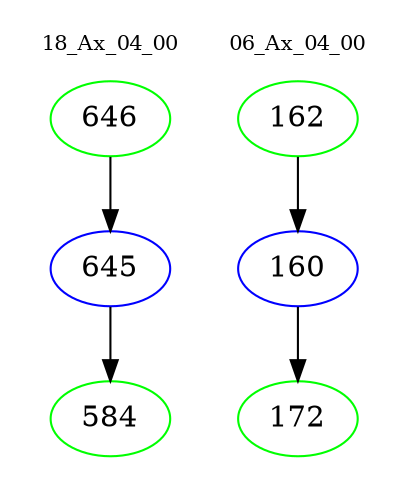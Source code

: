 digraph{
subgraph cluster_0 {
color = white
label = "18_Ax_04_00";
fontsize=10;
T0_646 [label="646", color="green"]
T0_646 -> T0_645 [color="black"]
T0_645 [label="645", color="blue"]
T0_645 -> T0_584 [color="black"]
T0_584 [label="584", color="green"]
}
subgraph cluster_1 {
color = white
label = "06_Ax_04_00";
fontsize=10;
T1_162 [label="162", color="green"]
T1_162 -> T1_160 [color="black"]
T1_160 [label="160", color="blue"]
T1_160 -> T1_172 [color="black"]
T1_172 [label="172", color="green"]
}
}

